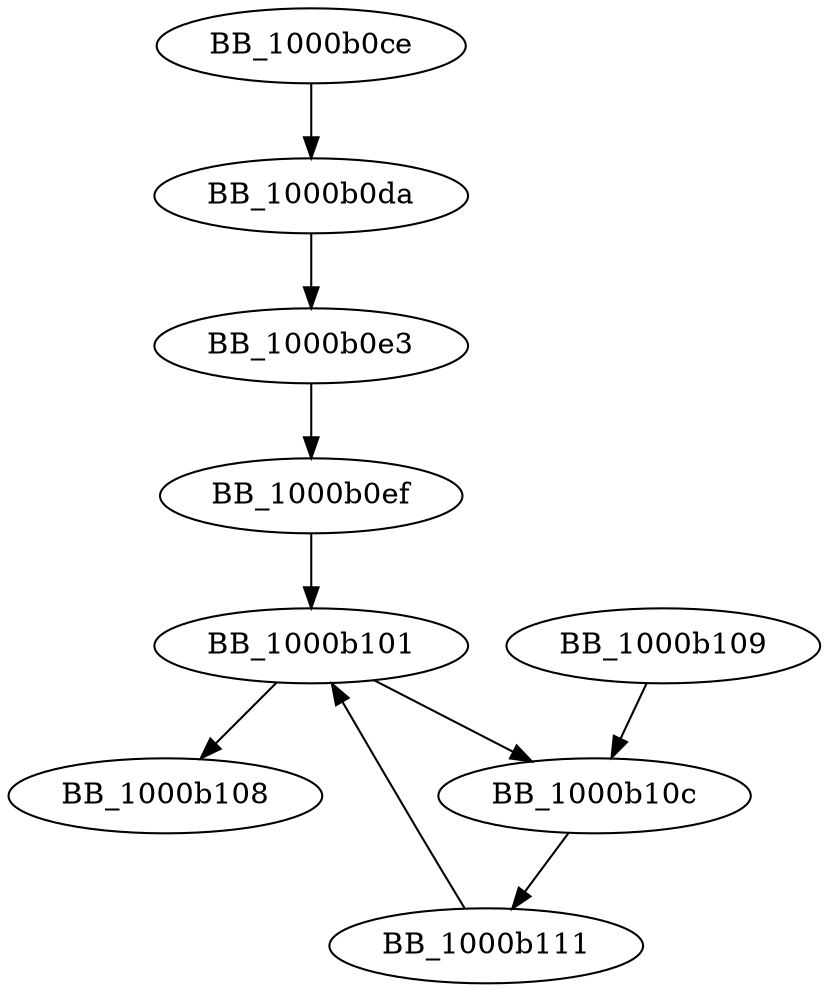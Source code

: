 DiGraph __onexit{
BB_1000b0ce->BB_1000b0da
BB_1000b0da->BB_1000b0e3
BB_1000b0e3->BB_1000b0ef
BB_1000b0ef->BB_1000b101
BB_1000b101->BB_1000b108
BB_1000b101->BB_1000b10c
BB_1000b109->BB_1000b10c
BB_1000b10c->BB_1000b111
BB_1000b111->BB_1000b101
}
